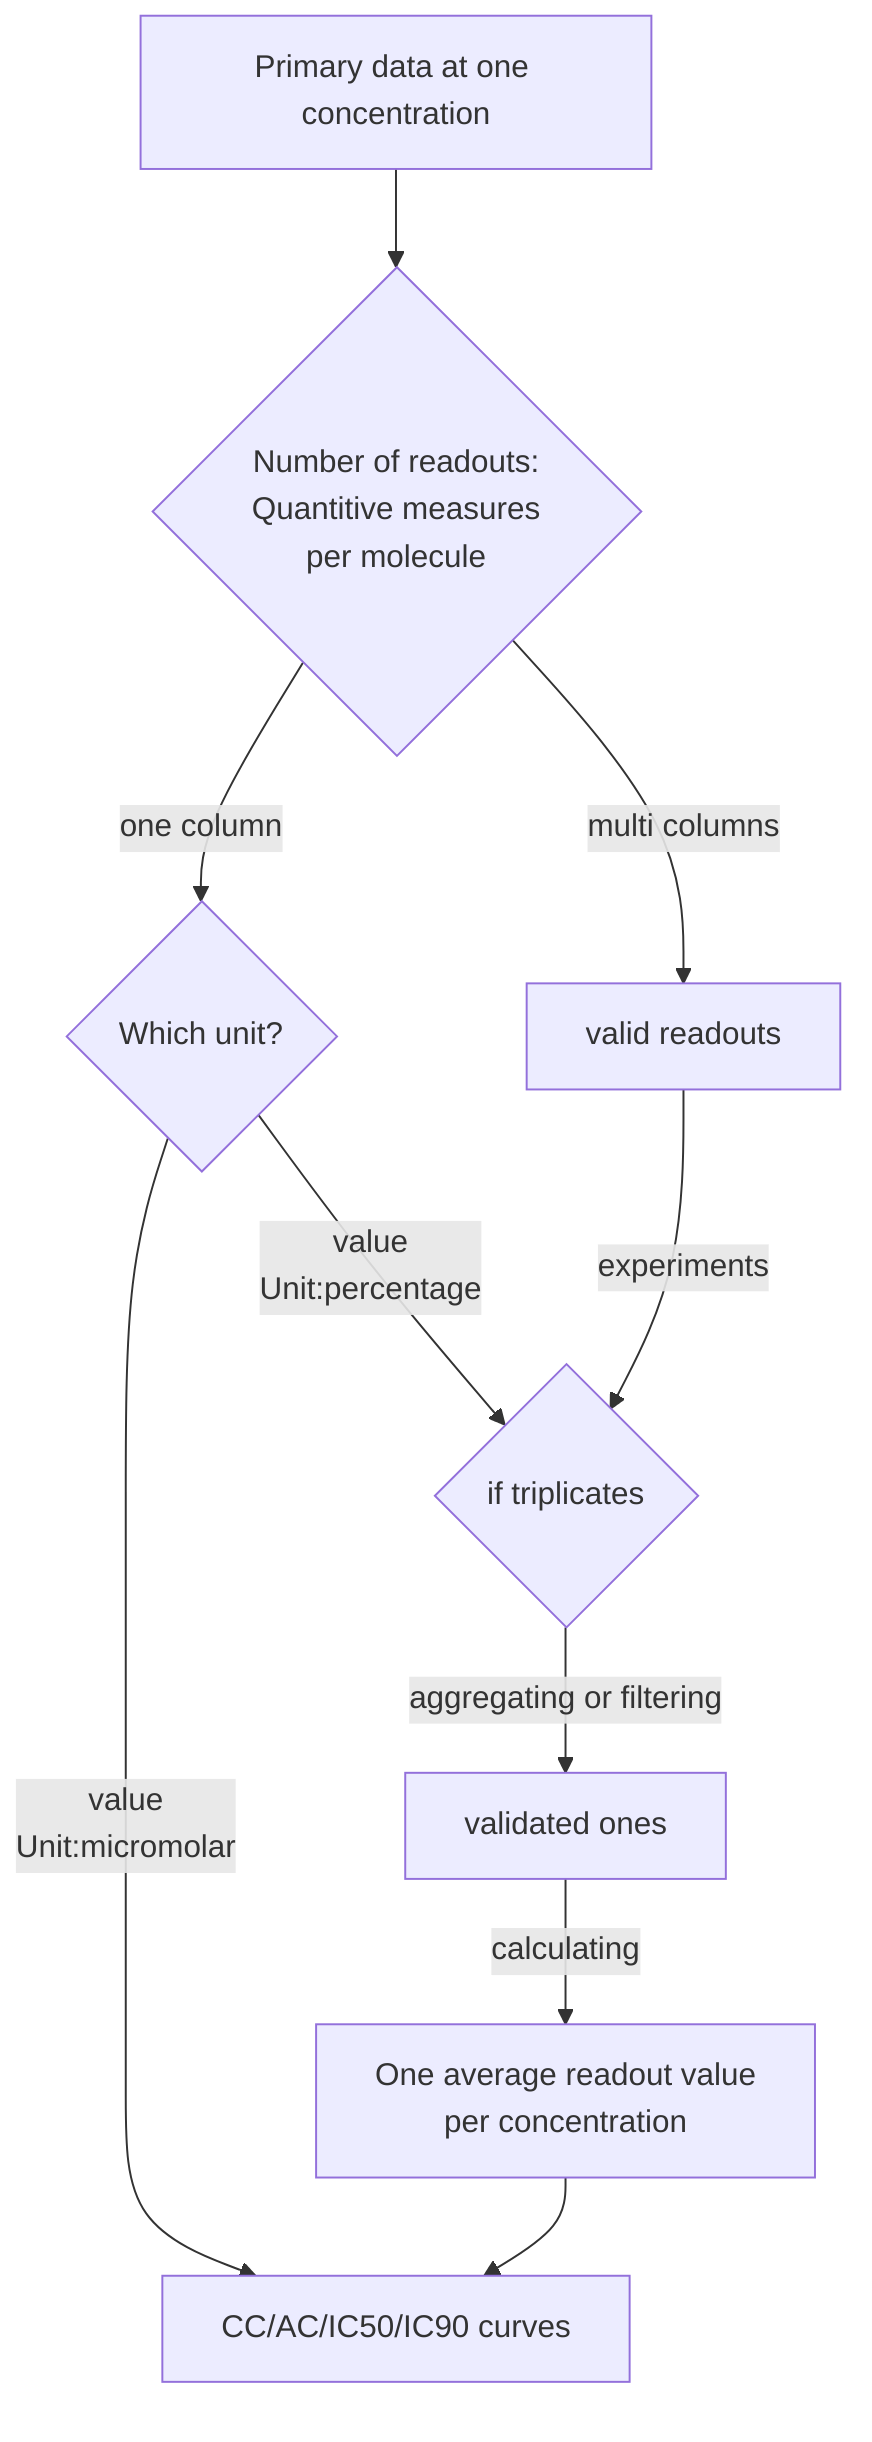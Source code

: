 graph TD

    A[Primary data at one concentration]-->B{Number of readouts: <br>Quantitive measures<br> per molecule}
    B-->|one column|V{Which unit?}
    V-->|value <br> Unit:percentage|D
    V-->|value <br> Unit:micromolar|F
    B-->|multi columns|C[valid readouts]
    C-->|experiments|D{if triplicates}
    D-->|aggregating or filtering|E[validated ones]
    E--> |calculating|G[One average readout value <br> per concentration]
    G-->F[CC/AC/IC50/IC90 curves]